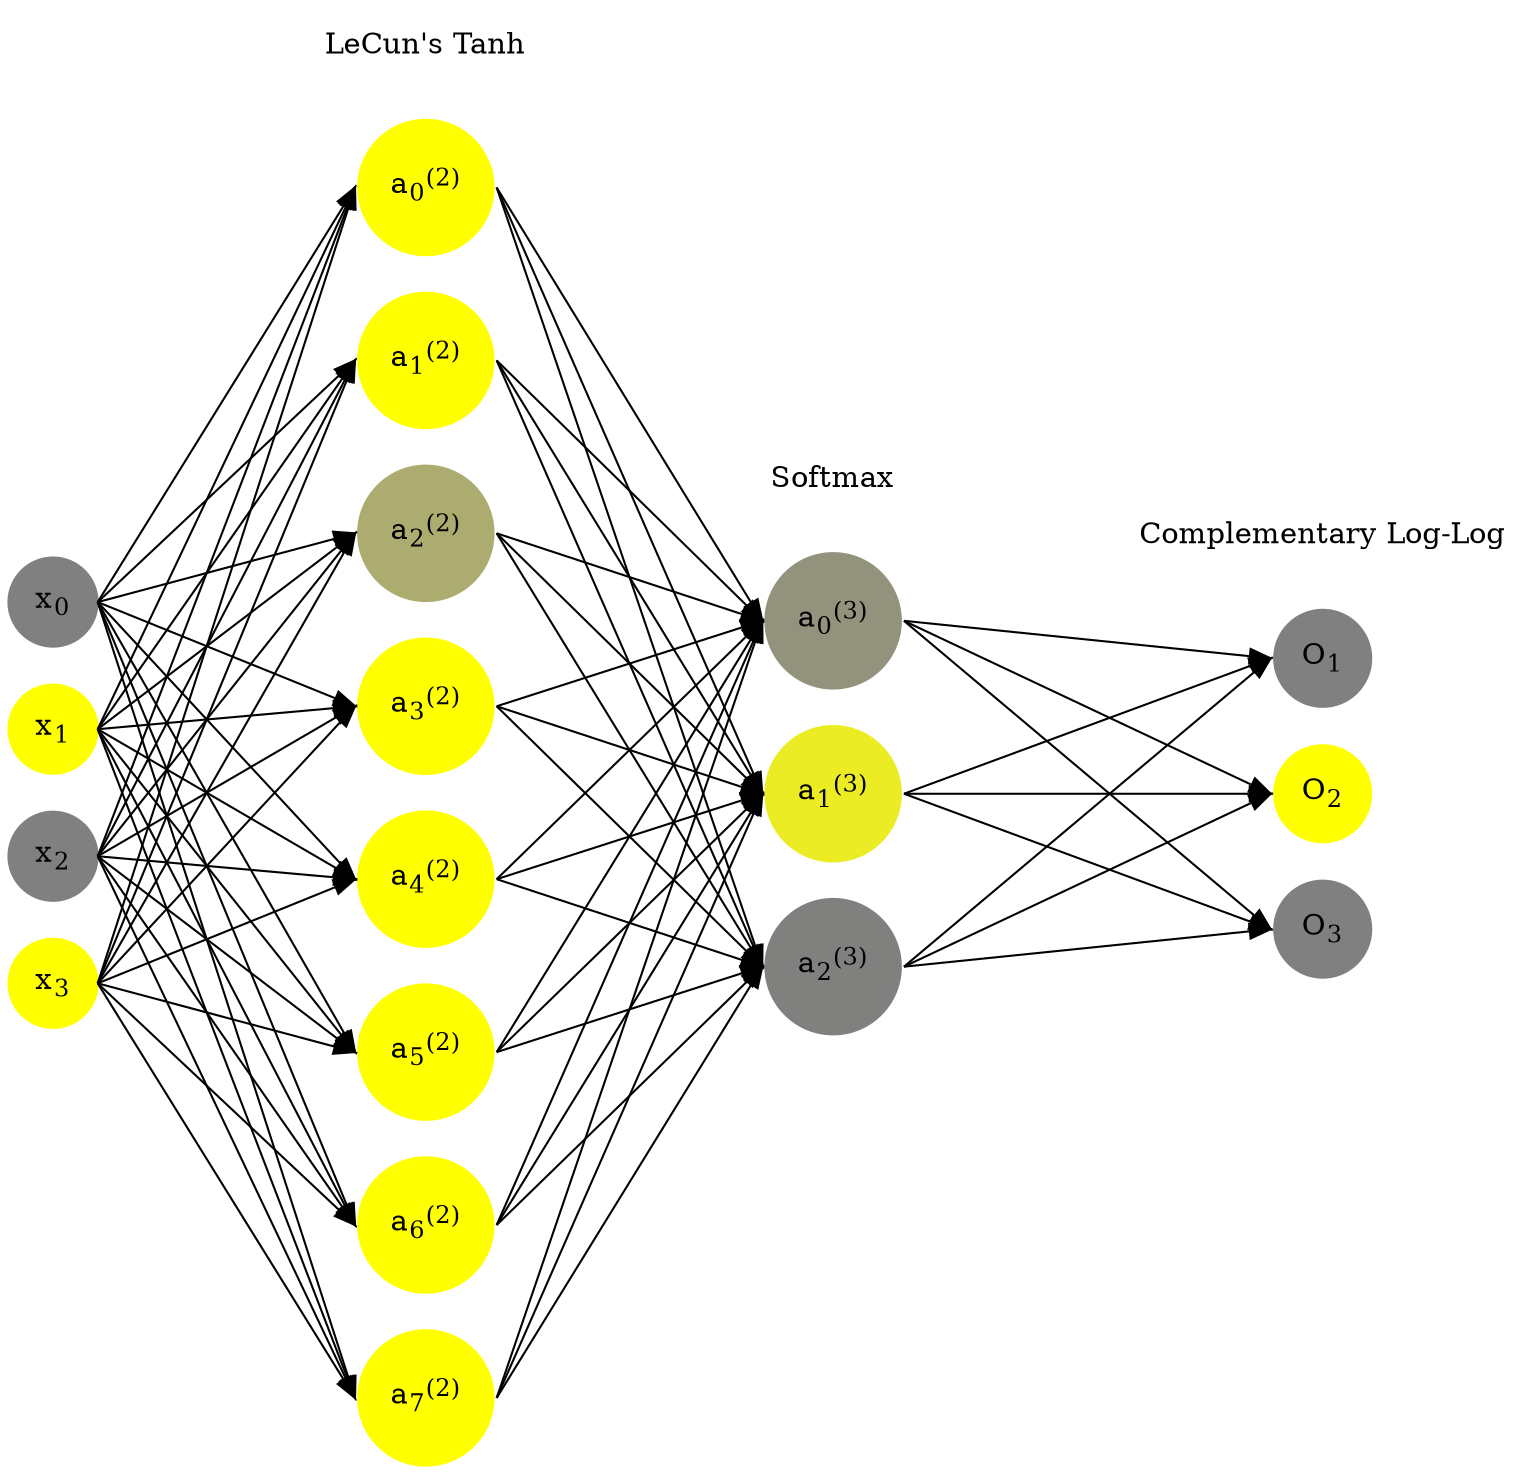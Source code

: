 digraph G {
	rankdir = LR;
	splines=false;
	edge[style=invis];
	ranksep= 1.4;
	{
	node [shape=circle, color="0.1667, 0.0, 0.5", style=filled, fillcolor="0.1667, 0.0, 0.5"];
	x0 [label=<x<sub>0</sub>>];
	}
	{
	node [shape=circle, color="0.1667, 1.0, 1.0", style=filled, fillcolor="0.1667, 1.0, 1.0"];
	x1 [label=<x<sub>1</sub>>];
	}
	{
	node [shape=circle, color="0.1667, 0.0, 0.5", style=filled, fillcolor="0.1667, 0.0, 0.5"];
	x2 [label=<x<sub>2</sub>>];
	}
	{
	node [shape=circle, color="0.1667, 1.0, 1.0", style=filled, fillcolor="0.1667, 1.0, 1.0"];
	x3 [label=<x<sub>3</sub>>];
	}
	{
	node [shape=circle, color="0.1667, 1.410474, 1.205237", style=filled, fillcolor="0.1667, 1.410474, 1.205237"];
	a02 [label=<a<sub>0</sub><sup>(2)</sup>>];
	}
	{
	node [shape=circle, color="0.1667, 1.713398, 1.356699", style=filled, fillcolor="0.1667, 1.713398, 1.356699"];
	a12 [label=<a<sub>1</sub><sup>(2)</sup>>];
	}
	{
	node [shape=circle, color="0.1667, 0.345458, 0.672729", style=filled, fillcolor="0.1667, 0.345458, 0.672729"];
	a22 [label=<a<sub>2</sub><sup>(2)</sup>>];
	}
	{
	node [shape=circle, color="0.1667, 1.704307, 1.352154", style=filled, fillcolor="0.1667, 1.704307, 1.352154"];
	a32 [label=<a<sub>3</sub><sup>(2)</sup>>];
	}
	{
	node [shape=circle, color="0.1667, 1.711393, 1.355696", style=filled, fillcolor="0.1667, 1.711393, 1.355696"];
	a42 [label=<a<sub>4</sub><sup>(2)</sup>>];
	}
	{
	node [shape=circle, color="0.1667, 1.706824, 1.353412", style=filled, fillcolor="0.1667, 1.706824, 1.353412"];
	a52 [label=<a<sub>5</sub><sup>(2)</sup>>];
	}
	{
	node [shape=circle, color="0.1667, 1.693492, 1.346746", style=filled, fillcolor="0.1667, 1.693492, 1.346746"];
	a62 [label=<a<sub>6</sub><sup>(2)</sup>>];
	}
	{
	node [shape=circle, color="0.1667, 1.682887, 1.341444", style=filled, fillcolor="0.1667, 1.682887, 1.341444"];
	a72 [label=<a<sub>7</sub><sup>(2)</sup>>];
	}
	{
	node [shape=circle, color="0.1667, 0.152721, 0.576361", style=filled, fillcolor="0.1667, 0.152721, 0.576361"];
	a03 [label=<a<sub>0</sub><sup>(3)</sup>>];
	}
	{
	node [shape=circle, color="0.1667, 0.847268, 0.923634", style=filled, fillcolor="0.1667, 0.847268, 0.923634"];
	a13 [label=<a<sub>1</sub><sup>(3)</sup>>];
	}
	{
	node [shape=circle, color="0.1667, 0.000010, 0.500005", style=filled, fillcolor="0.1667, 0.000010, 0.500005"];
	a23 [label=<a<sub>2</sub><sup>(3)</sup>>];
	}
	{
	node [shape=circle, color="0.1667, 0.0, 0.5", style=filled, fillcolor="0.1667, 0.0, 0.5"];
	O1 [label=<O<sub>1</sub>>];
	}
	{
	node [shape=circle, color="0.1667, 1.0, 1.0", style=filled, fillcolor="0.1667, 1.0, 1.0"];
	O2 [label=<O<sub>2</sub>>];
	}
	{
	node [shape=circle, color="0.1667, 0.0, 0.5", style=filled, fillcolor="0.1667, 0.0, 0.5"];
	O3 [label=<O<sub>3</sub>>];
	}
	{
	rank=same;
	x0->x1->x2->x3;
	}
	{
	rank=same;
	a02->a12->a22->a32->a42->a52->a62->a72;
	}
	{
	rank=same;
	a03->a13->a23;
	}
	{
	rank=same;
	O1->O2->O3;
	}
	l1 [shape=plaintext,label="LeCun's Tanh"];
	l1->a02;
	{rank=same; l1;a02};
	l2 [shape=plaintext,label="Softmax"];
	l2->a03;
	{rank=same; l2;a03};
	l3 [shape=plaintext,label="Complementary Log-Log"];
	l3->O1;
	{rank=same; l3;O1};
edge[style=solid, tailport=e, headport=w];
	{x0;x1;x2;x3} -> {a02;a12;a22;a32;a42;a52;a62;a72};
	{a02;a12;a22;a32;a42;a52;a62;a72} -> {a03;a13;a23};
	{a03;a13;a23} -> {O1,O2,O3};
}